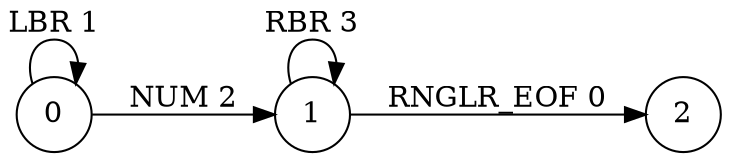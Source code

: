 digraph g
{
rankdir=LR
node [shape=circle]
0 -> 0 [label="LBR 1"]
0 -> 1 [label="NUM 2"]
1 -> 1 [label="RBR 3"]
1 -> 2 [label="RNGLR_EOF 0"]
}